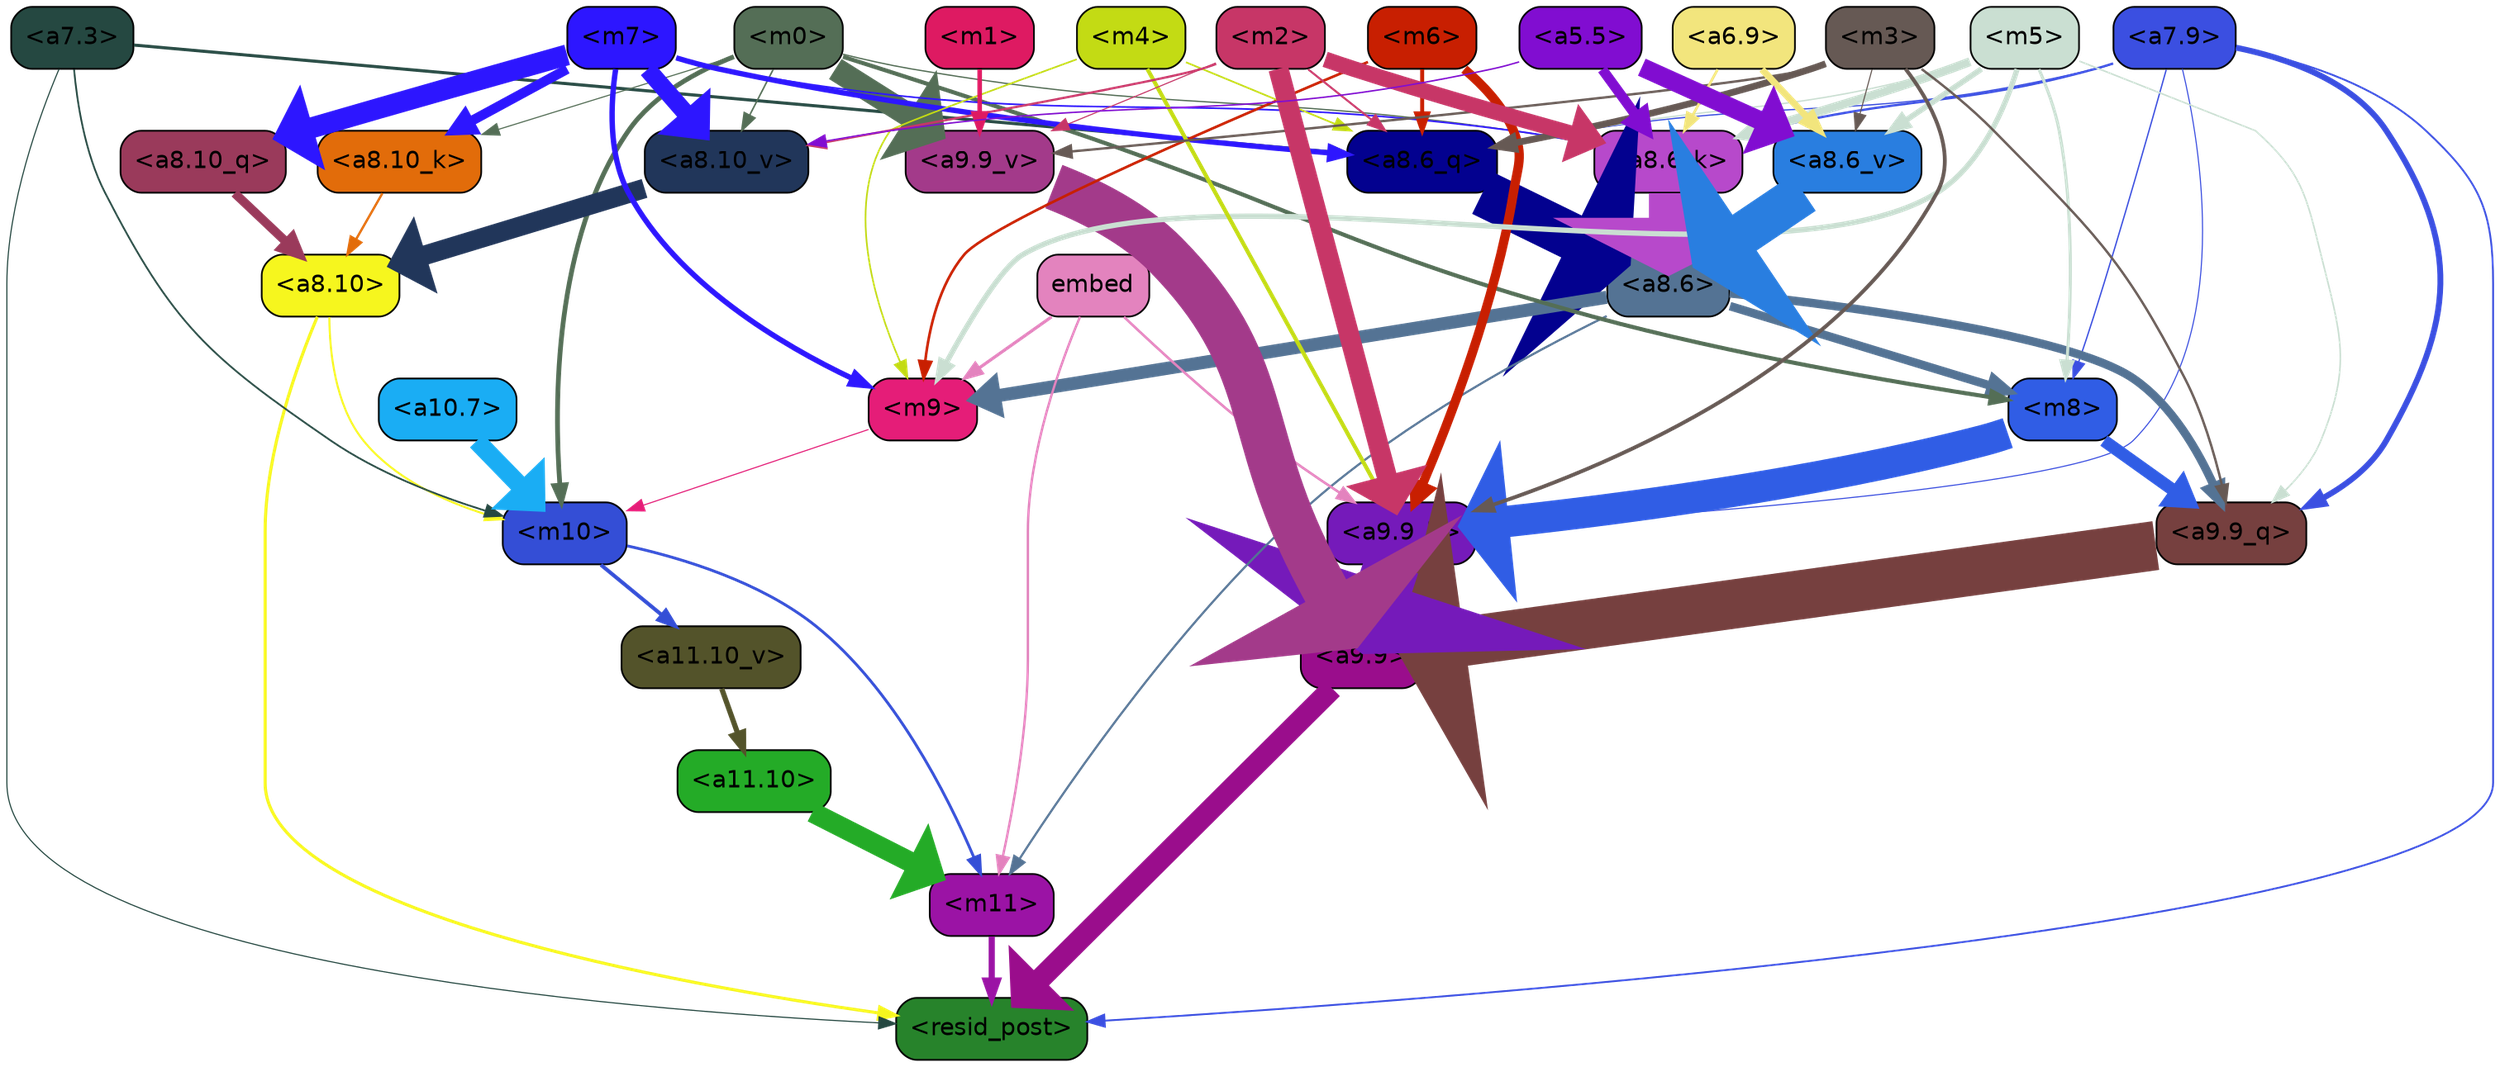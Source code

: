 strict digraph "" {
	graph [bgcolor=transparent,
		layout=dot,
		overlap=false,
		splines=true
	];
	"<m11>"	[color=black,
		fillcolor="#9b13a5",
		fontname=Helvetica,
		shape=box,
		style="filled, rounded"];
	"<resid_post>"	[color=black,
		fillcolor="#27832b",
		fontname=Helvetica,
		shape=box,
		style="filled, rounded"];
	"<m11>" -> "<resid_post>"	[color="#9b13a5",
		penwidth=3.564229369163513];
	"<a9.9>"	[color=black,
		fillcolor="#9a0d8c",
		fontname=Helvetica,
		shape=box,
		style="filled, rounded"];
	"<a9.9>" -> "<resid_post>"	[color="#9a0d8c",
		penwidth=12.493714332580566];
	"<a8.10>"	[color=black,
		fillcolor="#f6f61e",
		fontname=Helvetica,
		shape=box,
		style="filled, rounded"];
	"<a8.10>" -> "<resid_post>"	[color="#f6f61e",
		penwidth=1.7969894409179688];
	"<m10>"	[color=black,
		fillcolor="#344ed6",
		fontname=Helvetica,
		shape=box,
		style="filled, rounded"];
	"<a8.10>" -> "<m10>"	[color="#f6f61e",
		penwidth=1.1516046524047852];
	"<a7.9>"	[color=black,
		fillcolor="#3b4fe1",
		fontname=Helvetica,
		shape=box,
		style="filled, rounded"];
	"<a7.9>" -> "<resid_post>"	[color="#3b4fe1",
		penwidth=1.061915397644043];
	"<a9.9_q>"	[color=black,
		fillcolor="#76403f",
		fontname=Helvetica,
		shape=box,
		style="filled, rounded"];
	"<a7.9>" -> "<a9.9_q>"	[color="#3b4fe1",
		penwidth=3.4010400772094727];
	"<a9.9_k>"	[color=black,
		fillcolor="#751aba",
		fontname=Helvetica,
		shape=box,
		style="filled, rounded"];
	"<a7.9>" -> "<a9.9_k>"	[color="#3b4fe1",
		penwidth=0.6359977722167969];
	"<m8>"	[color=black,
		fillcolor="#305de5",
		fontname=Helvetica,
		shape=box,
		style="filled, rounded"];
	"<a7.9>" -> "<m8>"	[color="#3b4fe1",
		penwidth=0.7847824096679688];
	"<a8.6_q>"	[color=black,
		fillcolor="#03018f",
		fontname=Helvetica,
		shape=box,
		style="filled, rounded"];
	"<a7.9>" -> "<a8.6_q>"	[color="#3b4fe1",
		penwidth=0.7225875854492188];
	"<a8.6_k>"	[color=black,
		fillcolor="#b749cb",
		fontname=Helvetica,
		shape=box,
		style="filled, rounded"];
	"<a7.9>" -> "<a8.6_k>"	[color="#3b4fe1",
		penwidth=1.3351249694824219];
	"<a7.3>"	[color=black,
		fillcolor="#254841",
		fontname=Helvetica,
		shape=box,
		style="filled, rounded"];
	"<a7.3>" -> "<resid_post>"	[color="#254841",
		penwidth=0.6493911743164062];
	"<a7.3>" -> "<m10>"	[color="#254841",
		penwidth=1.0287714004516602];
	"<a7.3>" -> "<a8.6_q>"	[color="#254841",
		penwidth=1.7833585739135742];
	"<a11.10>"	[color=black,
		fillcolor="#24ab27",
		fontname=Helvetica,
		shape=box,
		style="filled, rounded"];
	"<a11.10>" -> "<m11>"	[color="#24ab27",
		penwidth=11.804504871368408];
	"<m10>" -> "<m11>"	[color="#344ed6",
		penwidth=1.6351637840270996];
	"<a11.10_v>"	[color=black,
		fillcolor="#53532a",
		fontname=Helvetica,
		shape=box,
		style="filled, rounded"];
	"<m10>" -> "<a11.10_v>"	[color="#344ed6",
		penwidth=2.195528030395508];
	"<a8.6>"	[color=black,
		fillcolor="#547394",
		fontname=Helvetica,
		shape=box,
		style="filled, rounded"];
	"<a8.6>" -> "<m11>"	[color="#547394",
		penwidth=1.2564282417297363];
	"<m9>"	[color=black,
		fillcolor="#e51d78",
		fontname=Helvetica,
		shape=box,
		style="filled, rounded"];
	"<a8.6>" -> "<m9>"	[color="#547394",
		penwidth=7.538959503173828];
	"<a8.6>" -> "<a9.9_q>"	[color="#547394",
		penwidth=4.915989875793457];
	"<a8.6>" -> "<m8>"	[color="#547394",
		penwidth=4.953336715698242];
	embed	[color=black,
		fillcolor="#e383be",
		fontname=Helvetica,
		shape=box,
		style="filled, rounded"];
	embed -> "<m11>"	[color="#e383be",
		penwidth=1.3679008483886719];
	embed -> "<m9>"	[color="#e383be",
		penwidth=1.8025074005126953];
	embed -> "<a9.9_k>"	[color="#e383be",
		penwidth=1.4555702209472656];
	"<a11.10_v>" -> "<a11.10>"	[color="#53532a",
		penwidth=3.037395477294922];
	"<a10.7>"	[color=black,
		fillcolor="#1aadf4",
		fontname=Helvetica,
		shape=box,
		style="filled, rounded"];
	"<a10.7>" -> "<m10>"	[color="#1aadf4",
		penwidth=10.747549057006836];
	"<m9>" -> "<m10>"	[color="#e51d78",
		penwidth=0.6350235939025879];
	"<m0>"	[color=black,
		fillcolor="#546e56",
		fontname=Helvetica,
		shape=box,
		style="filled, rounded"];
	"<m0>" -> "<m10>"	[color="#546e56",
		penwidth=2.7613906860351562];
	"<a9.9_v>"	[color=black,
		fillcolor="#a33a8a",
		fontname=Helvetica,
		shape=box,
		style="filled, rounded"];
	"<m0>" -> "<a9.9_v>"	[color="#546e56",
		penwidth=13.730411529541016];
	"<m0>" -> "<m8>"	[color="#546e56",
		penwidth=2.381570816040039];
	"<a8.10_k>"	[color=black,
		fillcolor="#e26c0a",
		fontname=Helvetica,
		shape=box,
		style="filled, rounded"];
	"<m0>" -> "<a8.10_k>"	[color="#546e56",
		penwidth=0.6495761871337891];
	"<m0>" -> "<a8.6_k>"	[color="#546e56",
		penwidth=0.7486534118652344];
	"<a8.10_v>"	[color=black,
		fillcolor="#21365a",
		fontname=Helvetica,
		shape=box,
		style="filled, rounded"];
	"<m0>" -> "<a8.10_v>"	[color="#546e56",
		penwidth=0.8922653198242188];
	"<m7>"	[color=black,
		fillcolor="#2d16ff",
		fontname=Helvetica,
		shape=box,
		style="filled, rounded"];
	"<m7>" -> "<m9>"	[color="#2d16ff",
		penwidth=3.136892318725586];
	"<a8.10_q>"	[color=black,
		fillcolor="#9a3a5b",
		fontname=Helvetica,
		shape=box,
		style="filled, rounded"];
	"<m7>" -> "<a8.10_q>"	[color="#2d16ff",
		penwidth=12.156120300292969];
	"<m7>" -> "<a8.6_q>"	[color="#2d16ff",
		penwidth=3.078853130340576];
	"<m7>" -> "<a8.10_k>"	[color="#2d16ff",
		penwidth=5.668270111083984];
	"<m7>" -> "<a8.6_k>"	[color="#2d16ff",
		penwidth=0.9513492584228516];
	"<m7>" -> "<a8.10_v>"	[color="#2d16ff",
		penwidth=10.289600372314453];
	"<m6>"	[color=black,
		fillcolor="#c81f01",
		fontname=Helvetica,
		shape=box,
		style="filled, rounded"];
	"<m6>" -> "<m9>"	[color="#c81f01",
		penwidth=1.5130538940429688];
	"<m6>" -> "<a9.9_k>"	[color="#c81f01",
		penwidth=5.398126602172852];
	"<m6>" -> "<a8.6_q>"	[color="#c81f01",
		penwidth=2.3049817085266113];
	"<m5>"	[color=black,
		fillcolor="#cadfd2",
		fontname=Helvetica,
		shape=box,
		style="filled, rounded"];
	"<m5>" -> "<m9>"	[color="#cadfd2",
		penwidth=3.070161819458008];
	"<m5>" -> "<a9.9_q>"	[color="#cadfd2",
		penwidth=0.8938226699829102];
	"<m5>" -> "<m8>"	[color="#cadfd2",
		penwidth=1.7677688598632812];
	"<m5>" -> "<a8.6_q>"	[color="#cadfd2",
		penwidth=0.7973227500915527];
	"<m5>" -> "<a8.6_k>"	[color="#cadfd2",
		penwidth=5.085668563842773];
	"<a8.6_v>"	[color=black,
		fillcolor="#297ee0",
		fontname=Helvetica,
		shape=box,
		style="filled, rounded"];
	"<m5>" -> "<a8.6_v>"	[color="#cadfd2",
		penwidth=3.2228469848632812];
	"<m4>"	[color=black,
		fillcolor="#c3db14",
		fontname=Helvetica,
		shape=box,
		style="filled, rounded"];
	"<m4>" -> "<m9>"	[color="#c3db14",
		penwidth=0.9546451568603516];
	"<m4>" -> "<a9.9_k>"	[color="#c3db14",
		penwidth=2.334225654602051];
	"<m4>" -> "<a8.6_q>"	[color="#c3db14",
		penwidth=0.9813051223754883];
	"<a9.9_q>" -> "<a9.9>"	[color="#76403f",
		penwidth=28.56541872024536];
	"<a9.9_k>" -> "<a9.9>"	[color="#751aba",
		penwidth=32.31142416596413];
	"<a9.9_v>" -> "<a9.9>"	[color="#a33a8a",
		penwidth=27.08489227294922];
	"<m8>" -> "<a9.9_q>"	[color="#305de5",
		penwidth=7.189451217651367];
	"<m8>" -> "<a9.9_k>"	[color="#305de5",
		penwidth=18.19952392578125];
	"<m3>"	[color=black,
		fillcolor="#665954",
		fontname=Helvetica,
		shape=box,
		style="filled, rounded"];
	"<m3>" -> "<a9.9_q>"	[color="#665954",
		penwidth=1.3806190490722656];
	"<m3>" -> "<a9.9_k>"	[color="#665954",
		penwidth=2.201329231262207];
	"<m3>" -> "<a9.9_v>"	[color="#665954",
		penwidth=1.3742599487304688];
	"<m3>" -> "<a8.6_q>"	[color="#665954",
		penwidth=3.894710063934326];
	"<m3>" -> "<a8.6_v>"	[color="#665954",
		penwidth=0.6379051208496094];
	"<m2>"	[color=black,
		fillcolor="#c73667",
		fontname=Helvetica,
		shape=box,
		style="filled, rounded"];
	"<m2>" -> "<a9.9_k>"	[color="#c73667",
		penwidth=11.667590618133545];
	"<m2>" -> "<a9.9_v>"	[color="#c73667",
		penwidth=0.6356887817382812];
	"<m2>" -> "<a8.6_q>"	[color="#c73667",
		penwidth=1.1711654663085938];
	"<m2>" -> "<a8.6_k>"	[color="#c73667",
		penwidth=9.172065734863281];
	"<m2>" -> "<a8.10_v>"	[color="#c73667",
		penwidth=1.287038803100586];
	"<m1>"	[color=black,
		fillcolor="#de1a62",
		fontname=Helvetica,
		shape=box,
		style="filled, rounded"];
	"<m1>" -> "<a9.9_v>"	[color="#de1a62",
		penwidth=2.656749725341797];
	"<a8.10_q>" -> "<a8.10>"	[color="#9a3a5b",
		penwidth=5.194318771362305];
	"<a8.6_q>" -> "<a8.6>"	[color="#03018f",
		penwidth=27.11296832561493];
	"<a8.10_k>" -> "<a8.10>"	[color="#e26c0a",
		penwidth=1.3374805450439453];
	"<a8.6_k>" -> "<a8.6>"	[color="#b749cb",
		penwidth=22.57996129989624];
	"<a8.10_v>" -> "<a8.10>"	[color="#21365a",
		penwidth=11.339973449707031];
	"<a8.6_v>" -> "<a8.6>"	[color="#297ee0",
		penwidth=25.068782806396484];
	"<a6.9>"	[color=black,
		fillcolor="#f2e57d",
		fontname=Helvetica,
		shape=box,
		style="filled, rounded"];
	"<a6.9>" -> "<a8.6_k>"	[color="#f2e57d",
		penwidth=1.504995346069336];
	"<a6.9>" -> "<a8.6_v>"	[color="#f2e57d",
		penwidth=3.925710678100586];
	"<a5.5>"	[color=black,
		fillcolor="#810dd1",
		fontname=Helvetica,
		shape=box,
		style="filled, rounded"];
	"<a5.5>" -> "<a8.6_k>"	[color="#810dd1",
		penwidth=5.877564430236816];
	"<a5.5>" -> "<a8.10_v>"	[color="#810dd1",
		penwidth=0.8552722930908203];
	"<a5.5>" -> "<a8.6_v>"	[color="#810dd1",
		penwidth=10.800443649291992];
}
